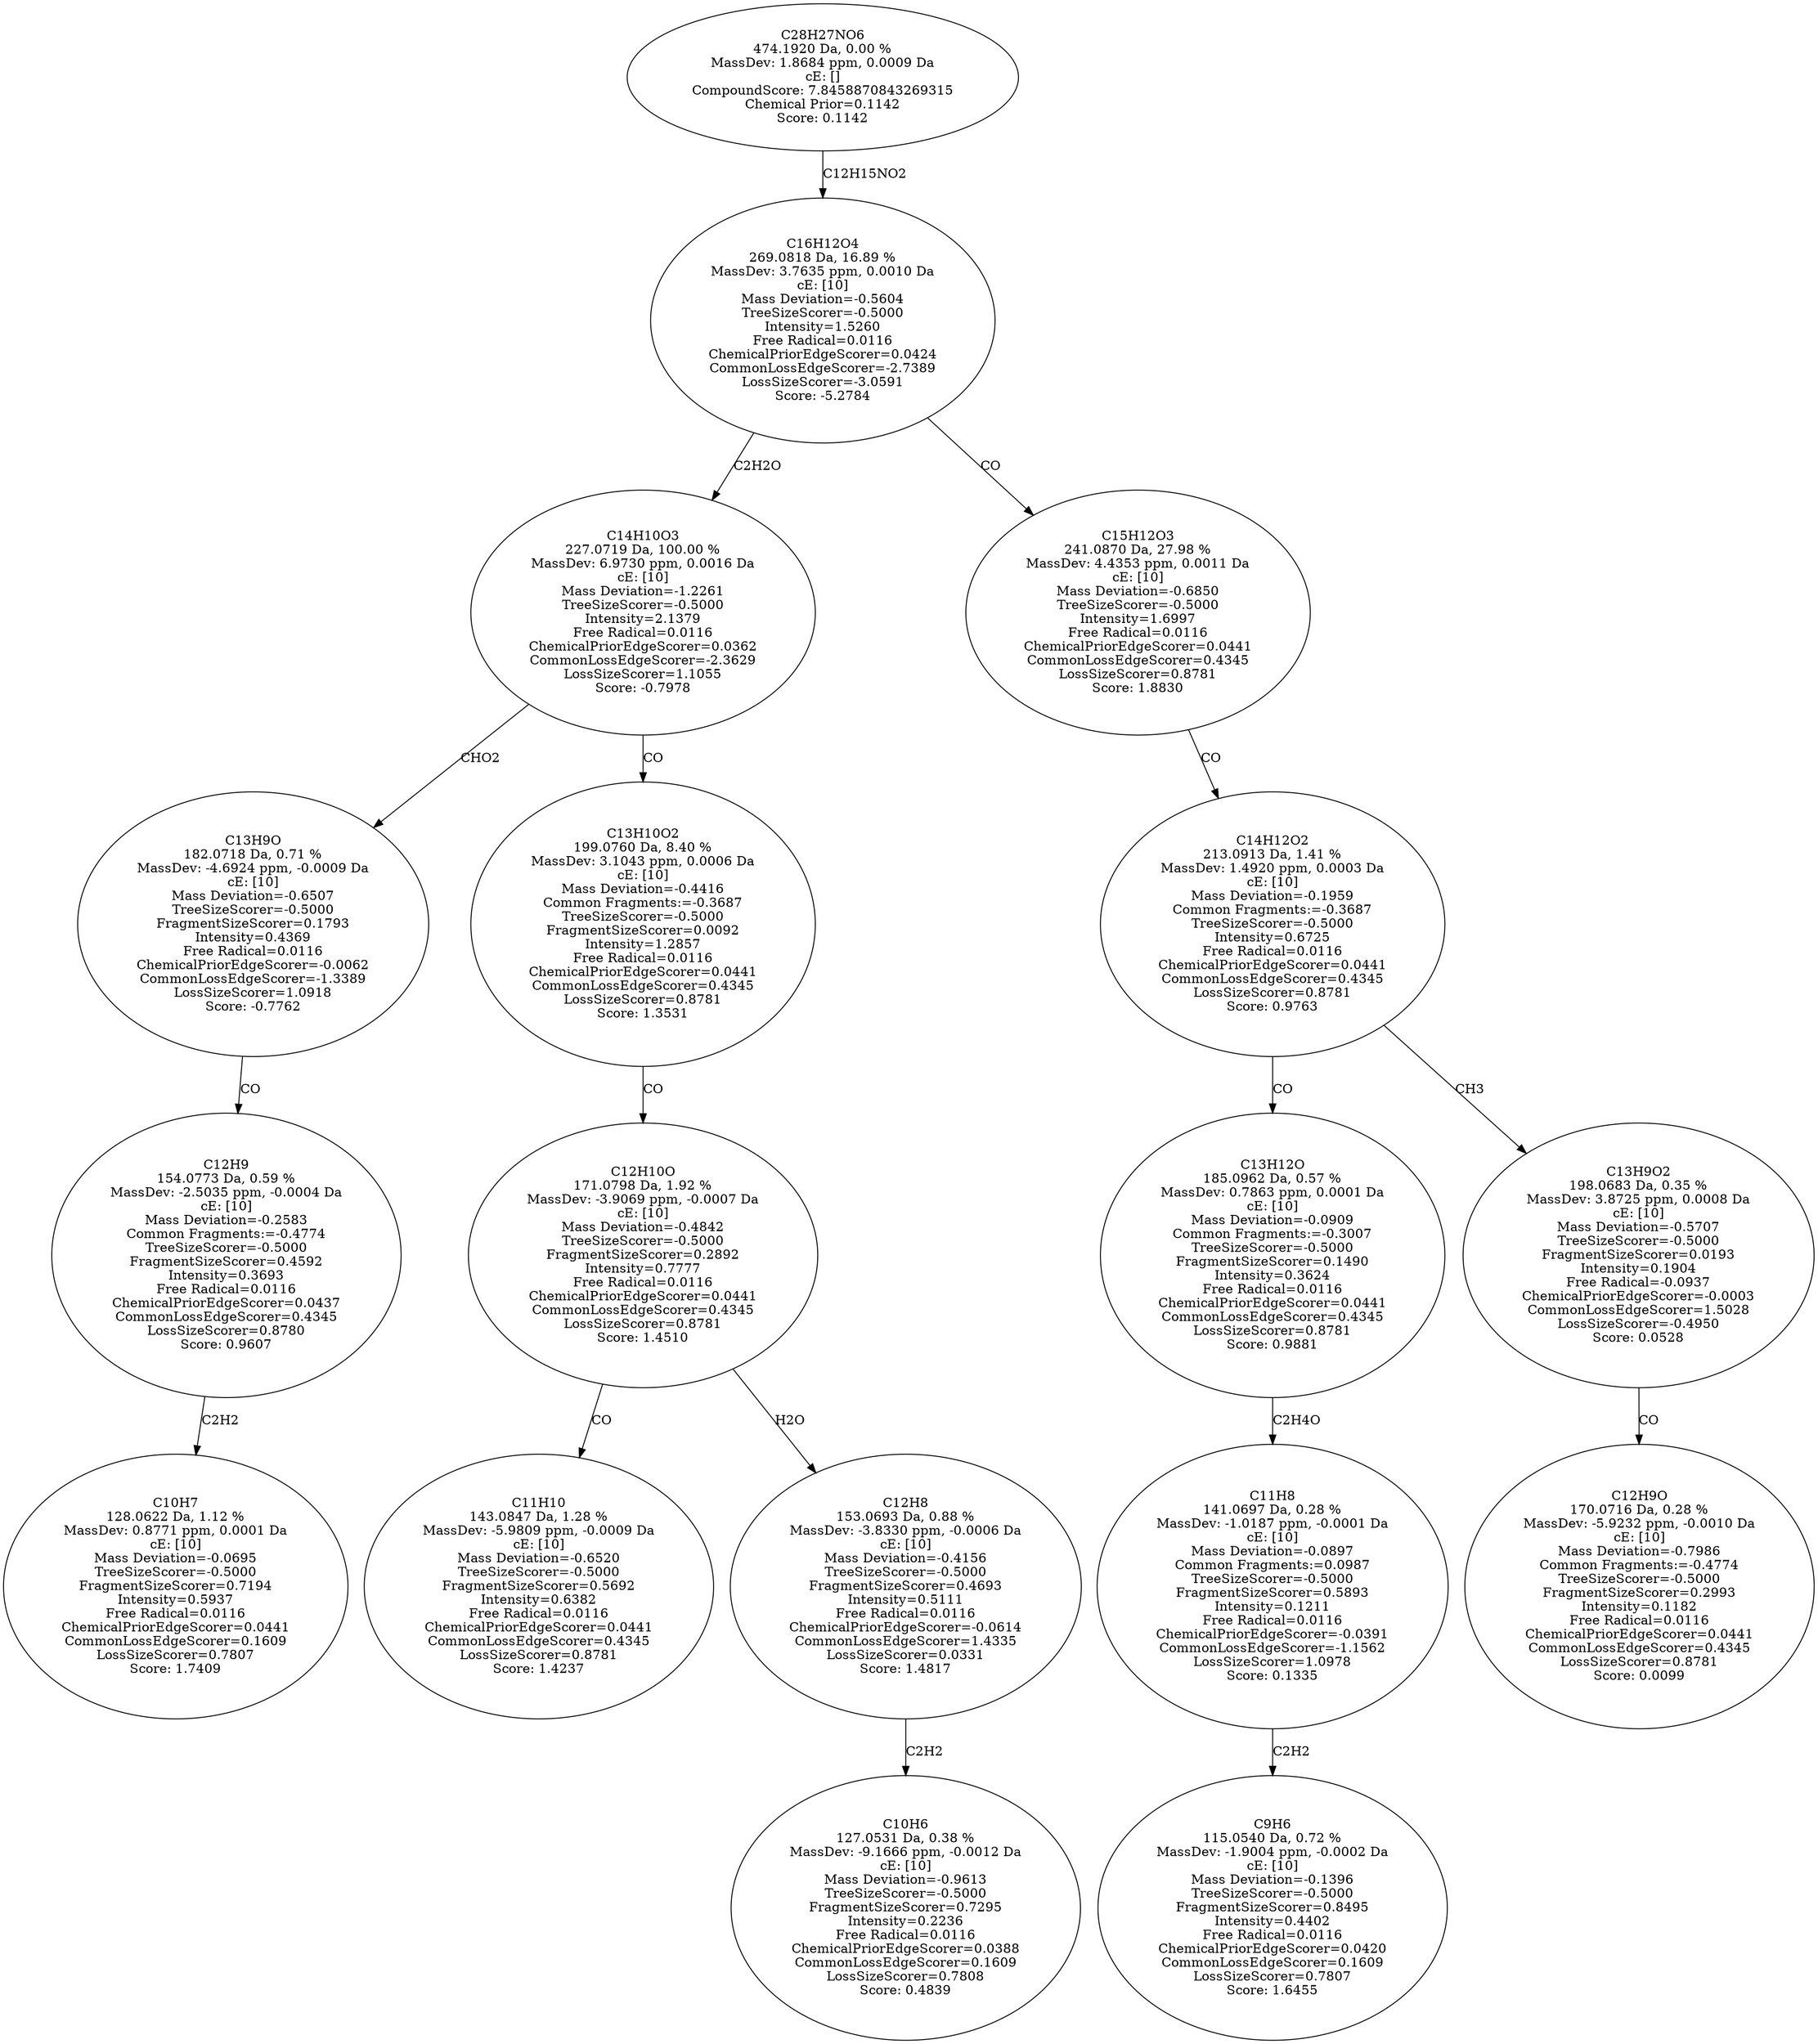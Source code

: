 strict digraph {
v1 [label="C10H7\n128.0622 Da, 1.12 %\nMassDev: 0.8771 ppm, 0.0001 Da\ncE: [10]\nMass Deviation=-0.0695\nTreeSizeScorer=-0.5000\nFragmentSizeScorer=0.7194\nIntensity=0.5937\nFree Radical=0.0116\nChemicalPriorEdgeScorer=0.0441\nCommonLossEdgeScorer=0.1609\nLossSizeScorer=0.7807\nScore: 1.7409"];
v2 [label="C12H9\n154.0773 Da, 0.59 %\nMassDev: -2.5035 ppm, -0.0004 Da\ncE: [10]\nMass Deviation=-0.2583\nCommon Fragments:=-0.4774\nTreeSizeScorer=-0.5000\nFragmentSizeScorer=0.4592\nIntensity=0.3693\nFree Radical=0.0116\nChemicalPriorEdgeScorer=0.0437\nCommonLossEdgeScorer=0.4345\nLossSizeScorer=0.8780\nScore: 0.9607"];
v3 [label="C13H9O\n182.0718 Da, 0.71 %\nMassDev: -4.6924 ppm, -0.0009 Da\ncE: [10]\nMass Deviation=-0.6507\nTreeSizeScorer=-0.5000\nFragmentSizeScorer=0.1793\nIntensity=0.4369\nFree Radical=0.0116\nChemicalPriorEdgeScorer=-0.0062\nCommonLossEdgeScorer=-1.3389\nLossSizeScorer=1.0918\nScore: -0.7762"];
v4 [label="C11H10\n143.0847 Da, 1.28 %\nMassDev: -5.9809 ppm, -0.0009 Da\ncE: [10]\nMass Deviation=-0.6520\nTreeSizeScorer=-0.5000\nFragmentSizeScorer=0.5692\nIntensity=0.6382\nFree Radical=0.0116\nChemicalPriorEdgeScorer=0.0441\nCommonLossEdgeScorer=0.4345\nLossSizeScorer=0.8781\nScore: 1.4237"];
v5 [label="C10H6\n127.0531 Da, 0.38 %\nMassDev: -9.1666 ppm, -0.0012 Da\ncE: [10]\nMass Deviation=-0.9613\nTreeSizeScorer=-0.5000\nFragmentSizeScorer=0.7295\nIntensity=0.2236\nFree Radical=0.0116\nChemicalPriorEdgeScorer=0.0388\nCommonLossEdgeScorer=0.1609\nLossSizeScorer=0.7808\nScore: 0.4839"];
v6 [label="C12H8\n153.0693 Da, 0.88 %\nMassDev: -3.8330 ppm, -0.0006 Da\ncE: [10]\nMass Deviation=-0.4156\nTreeSizeScorer=-0.5000\nFragmentSizeScorer=0.4693\nIntensity=0.5111\nFree Radical=0.0116\nChemicalPriorEdgeScorer=-0.0614\nCommonLossEdgeScorer=1.4335\nLossSizeScorer=0.0331\nScore: 1.4817"];
v7 [label="C12H10O\n171.0798 Da, 1.92 %\nMassDev: -3.9069 ppm, -0.0007 Da\ncE: [10]\nMass Deviation=-0.4842\nTreeSizeScorer=-0.5000\nFragmentSizeScorer=0.2892\nIntensity=0.7777\nFree Radical=0.0116\nChemicalPriorEdgeScorer=0.0441\nCommonLossEdgeScorer=0.4345\nLossSizeScorer=0.8781\nScore: 1.4510"];
v8 [label="C13H10O2\n199.0760 Da, 8.40 %\nMassDev: 3.1043 ppm, 0.0006 Da\ncE: [10]\nMass Deviation=-0.4416\nCommon Fragments:=-0.3687\nTreeSizeScorer=-0.5000\nFragmentSizeScorer=0.0092\nIntensity=1.2857\nFree Radical=0.0116\nChemicalPriorEdgeScorer=0.0441\nCommonLossEdgeScorer=0.4345\nLossSizeScorer=0.8781\nScore: 1.3531"];
v9 [label="C14H10O3\n227.0719 Da, 100.00 %\nMassDev: 6.9730 ppm, 0.0016 Da\ncE: [10]\nMass Deviation=-1.2261\nTreeSizeScorer=-0.5000\nIntensity=2.1379\nFree Radical=0.0116\nChemicalPriorEdgeScorer=0.0362\nCommonLossEdgeScorer=-2.3629\nLossSizeScorer=1.1055\nScore: -0.7978"];
v10 [label="C9H6\n115.0540 Da, 0.72 %\nMassDev: -1.9004 ppm, -0.0002 Da\ncE: [10]\nMass Deviation=-0.1396\nTreeSizeScorer=-0.5000\nFragmentSizeScorer=0.8495\nIntensity=0.4402\nFree Radical=0.0116\nChemicalPriorEdgeScorer=0.0420\nCommonLossEdgeScorer=0.1609\nLossSizeScorer=0.7807\nScore: 1.6455"];
v11 [label="C11H8\n141.0697 Da, 0.28 %\nMassDev: -1.0187 ppm, -0.0001 Da\ncE: [10]\nMass Deviation=-0.0897\nCommon Fragments:=0.0987\nTreeSizeScorer=-0.5000\nFragmentSizeScorer=0.5893\nIntensity=0.1211\nFree Radical=0.0116\nChemicalPriorEdgeScorer=-0.0391\nCommonLossEdgeScorer=-1.1562\nLossSizeScorer=1.0978\nScore: 0.1335"];
v12 [label="C13H12O\n185.0962 Da, 0.57 %\nMassDev: 0.7863 ppm, 0.0001 Da\ncE: [10]\nMass Deviation=-0.0909\nCommon Fragments:=-0.3007\nTreeSizeScorer=-0.5000\nFragmentSizeScorer=0.1490\nIntensity=0.3624\nFree Radical=0.0116\nChemicalPriorEdgeScorer=0.0441\nCommonLossEdgeScorer=0.4345\nLossSizeScorer=0.8781\nScore: 0.9881"];
v13 [label="C12H9O\n170.0716 Da, 0.28 %\nMassDev: -5.9232 ppm, -0.0010 Da\ncE: [10]\nMass Deviation=-0.7986\nCommon Fragments:=-0.4774\nTreeSizeScorer=-0.5000\nFragmentSizeScorer=0.2993\nIntensity=0.1182\nFree Radical=0.0116\nChemicalPriorEdgeScorer=0.0441\nCommonLossEdgeScorer=0.4345\nLossSizeScorer=0.8781\nScore: 0.0099"];
v14 [label="C13H9O2\n198.0683 Da, 0.35 %\nMassDev: 3.8725 ppm, 0.0008 Da\ncE: [10]\nMass Deviation=-0.5707\nTreeSizeScorer=-0.5000\nFragmentSizeScorer=0.0193\nIntensity=0.1904\nFree Radical=-0.0937\nChemicalPriorEdgeScorer=-0.0003\nCommonLossEdgeScorer=1.5028\nLossSizeScorer=-0.4950\nScore: 0.0528"];
v15 [label="C14H12O2\n213.0913 Da, 1.41 %\nMassDev: 1.4920 ppm, 0.0003 Da\ncE: [10]\nMass Deviation=-0.1959\nCommon Fragments:=-0.3687\nTreeSizeScorer=-0.5000\nIntensity=0.6725\nFree Radical=0.0116\nChemicalPriorEdgeScorer=0.0441\nCommonLossEdgeScorer=0.4345\nLossSizeScorer=0.8781\nScore: 0.9763"];
v16 [label="C15H12O3\n241.0870 Da, 27.98 %\nMassDev: 4.4353 ppm, 0.0011 Da\ncE: [10]\nMass Deviation=-0.6850\nTreeSizeScorer=-0.5000\nIntensity=1.6997\nFree Radical=0.0116\nChemicalPriorEdgeScorer=0.0441\nCommonLossEdgeScorer=0.4345\nLossSizeScorer=0.8781\nScore: 1.8830"];
v17 [label="C16H12O4\n269.0818 Da, 16.89 %\nMassDev: 3.7635 ppm, 0.0010 Da\ncE: [10]\nMass Deviation=-0.5604\nTreeSizeScorer=-0.5000\nIntensity=1.5260\nFree Radical=0.0116\nChemicalPriorEdgeScorer=0.0424\nCommonLossEdgeScorer=-2.7389\nLossSizeScorer=-3.0591\nScore: -5.2784"];
v18 [label="C28H27NO6\n474.1920 Da, 0.00 %\nMassDev: 1.8684 ppm, 0.0009 Da\ncE: []\nCompoundScore: 7.8458870843269315\nChemical Prior=0.1142\nScore: 0.1142"];
v2 -> v1 [label="C2H2"];
v3 -> v2 [label="CO"];
v9 -> v3 [label="CHO2"];
v7 -> v4 [label="CO"];
v6 -> v5 [label="C2H2"];
v7 -> v6 [label="H2O"];
v8 -> v7 [label="CO"];
v9 -> v8 [label="CO"];
v17 -> v9 [label="C2H2O"];
v11 -> v10 [label="C2H2"];
v12 -> v11 [label="C2H4O"];
v15 -> v12 [label="CO"];
v14 -> v13 [label="CO"];
v15 -> v14 [label="CH3"];
v16 -> v15 [label="CO"];
v17 -> v16 [label="CO"];
v18 -> v17 [label="C12H15NO2"];
}